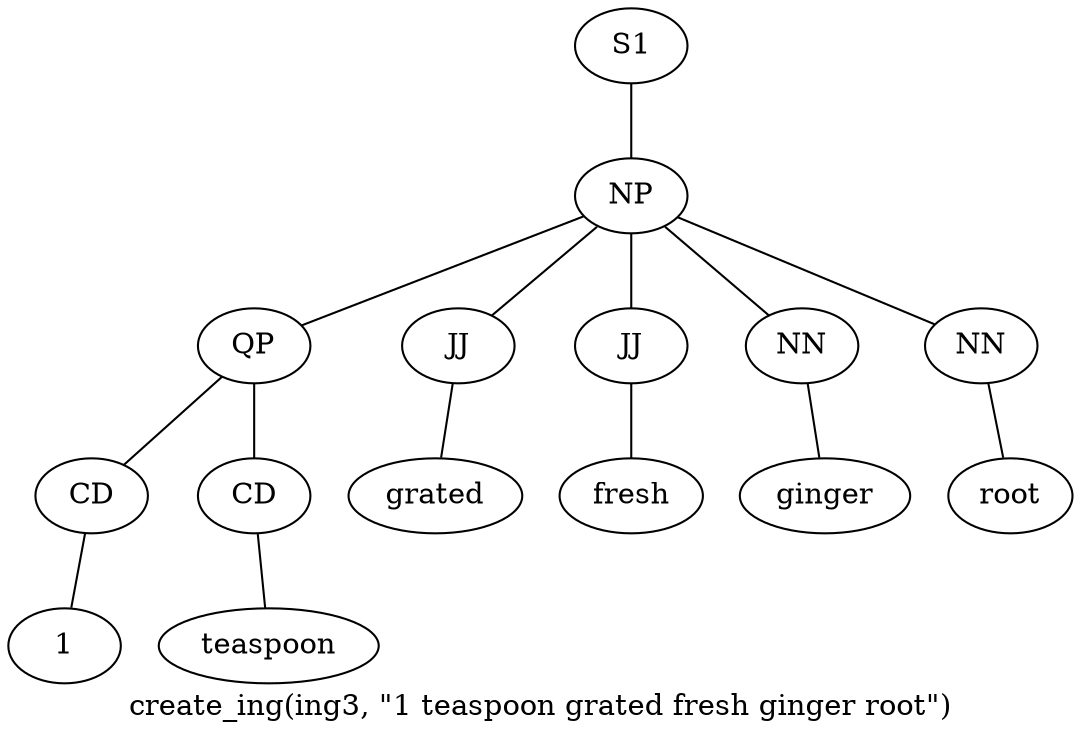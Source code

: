 graph SyntaxGraph {
	label = "create_ing(ing3, \"1 teaspoon grated fresh ginger root\")";
	Node0 [label="S1"];
	Node1 [label="NP"];
	Node2 [label="QP"];
	Node3 [label="CD"];
	Node4 [label="1"];
	Node5 [label="CD"];
	Node6 [label="teaspoon"];
	Node7 [label="JJ"];
	Node8 [label="grated"];
	Node9 [label="JJ"];
	Node10 [label="fresh"];
	Node11 [label="NN"];
	Node12 [label="ginger"];
	Node13 [label="NN"];
	Node14 [label="root"];

	Node0 -- Node1;
	Node1 -- Node2;
	Node1 -- Node7;
	Node1 -- Node9;
	Node1 -- Node11;
	Node1 -- Node13;
	Node2 -- Node3;
	Node2 -- Node5;
	Node3 -- Node4;
	Node5 -- Node6;
	Node7 -- Node8;
	Node9 -- Node10;
	Node11 -- Node12;
	Node13 -- Node14;
}